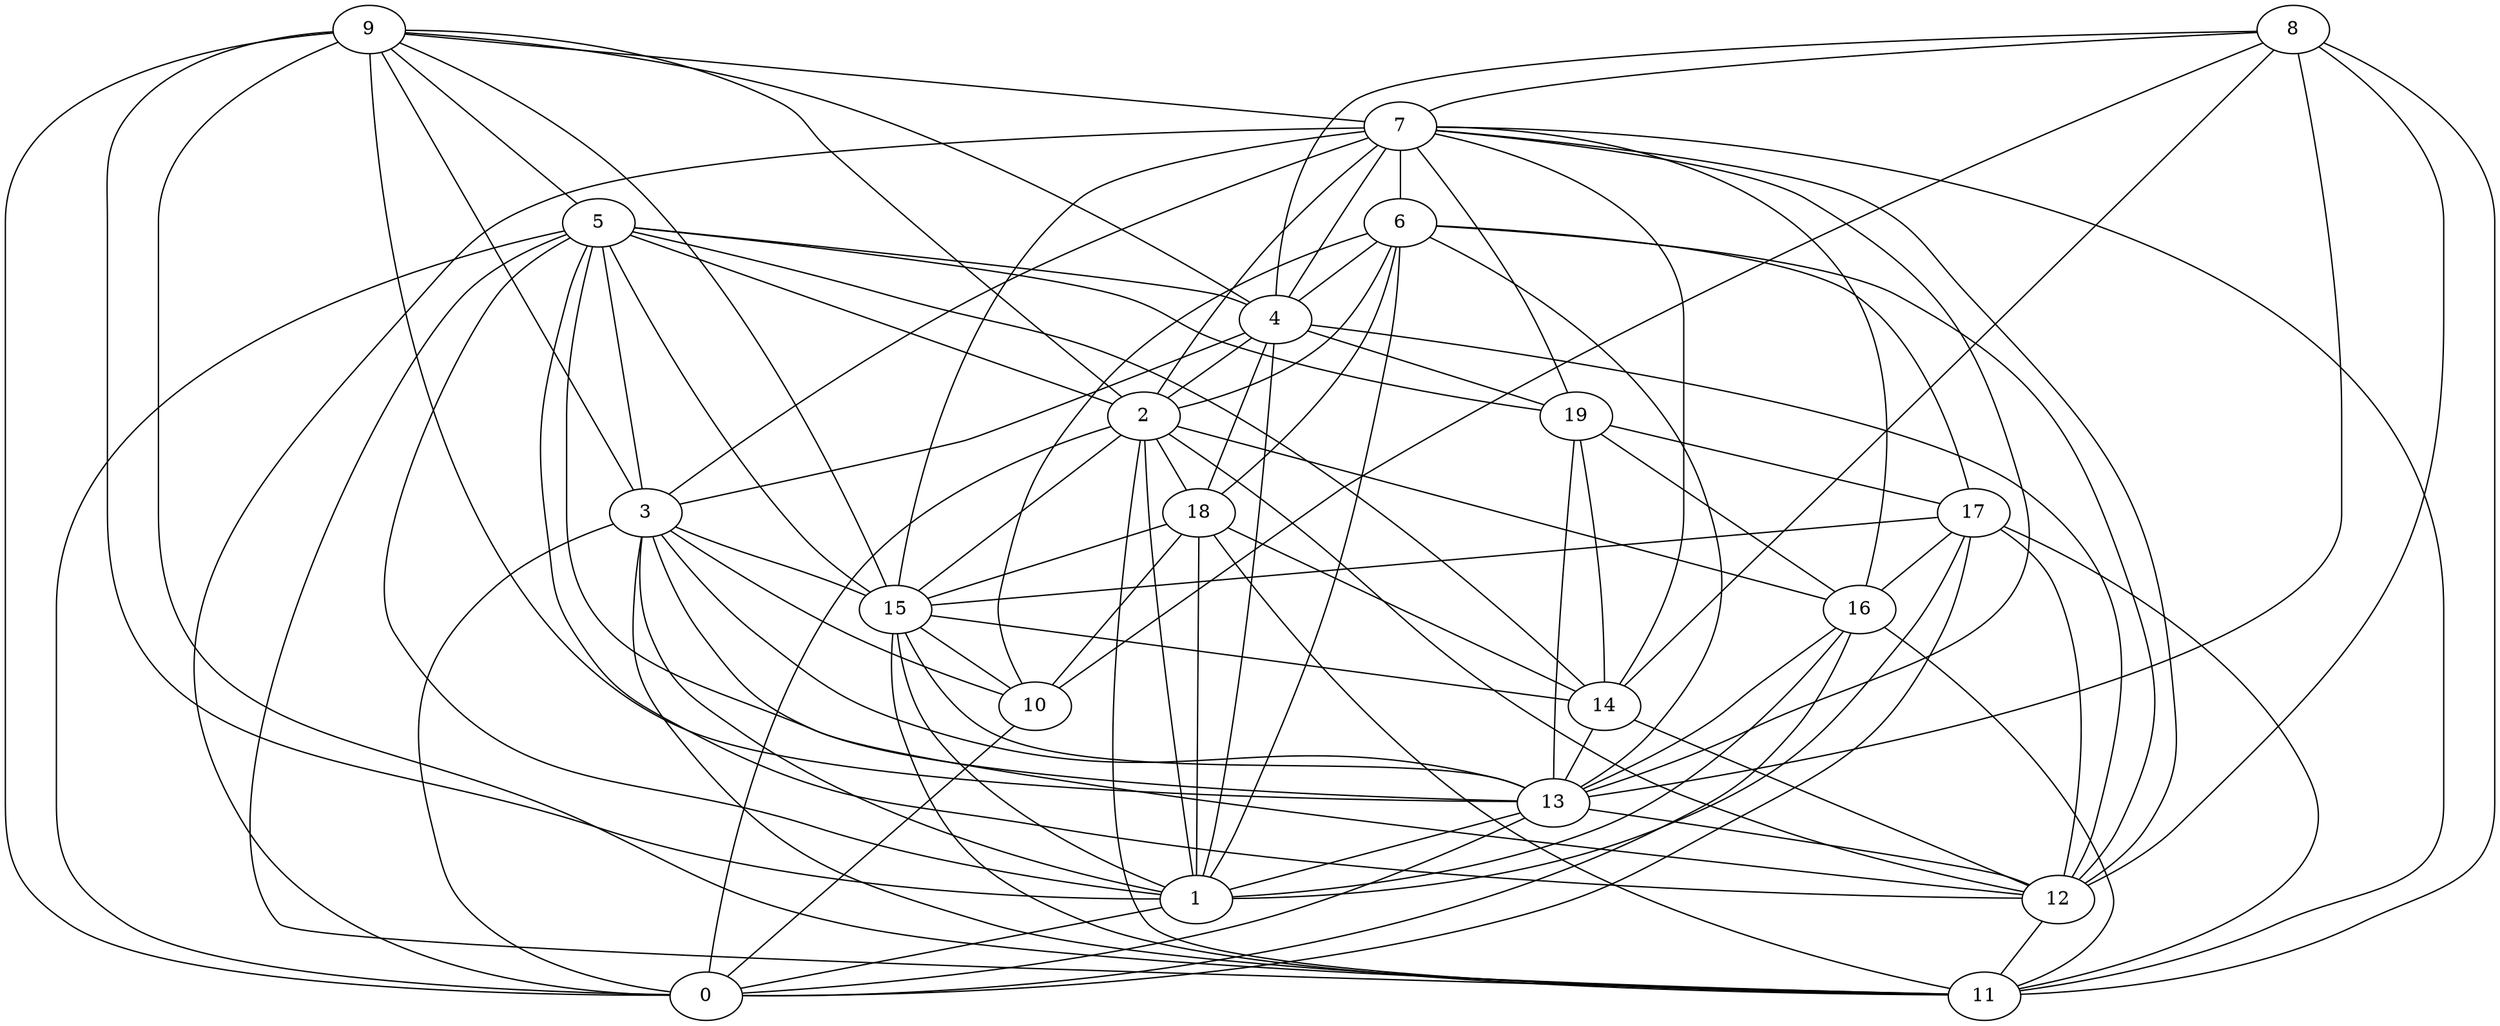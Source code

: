 digraph GG_graph {

subgraph G_graph {
edge [color = black]
"18" -> "10" [dir = none]
"6" -> "18" [dir = none]
"6" -> "1" [dir = none]
"19" -> "14" [dir = none]
"19" -> "17" [dir = none]
"8" -> "12" [dir = none]
"8" -> "7" [dir = none]
"5" -> "13" [dir = none]
"5" -> "11" [dir = none]
"5" -> "15" [dir = none]
"5" -> "0" [dir = none]
"5" -> "1" [dir = none]
"16" -> "1" [dir = none]
"3" -> "12" [dir = none]
"3" -> "1" [dir = none]
"3" -> "10" [dir = none]
"3" -> "15" [dir = none]
"14" -> "12" [dir = none]
"9" -> "15" [dir = none]
"9" -> "7" [dir = none]
"9" -> "13" [dir = none]
"9" -> "1" [dir = none]
"9" -> "5" [dir = none]
"2" -> "15" [dir = none]
"2" -> "18" [dir = none]
"2" -> "1" [dir = none]
"4" -> "2" [dir = none]
"4" -> "1" [dir = none]
"4" -> "18" [dir = none]
"17" -> "16" [dir = none]
"17" -> "15" [dir = none]
"7" -> "2" [dir = none]
"7" -> "19" [dir = none]
"7" -> "16" [dir = none]
"7" -> "11" [dir = none]
"15" -> "14" [dir = none]
"15" -> "10" [dir = none]
"13" -> "0" [dir = none]
"6" -> "4" [dir = none]
"16" -> "0" [dir = none]
"18" -> "14" [dir = none]
"15" -> "1" [dir = none]
"7" -> "0" [dir = none]
"2" -> "16" [dir = none]
"4" -> "12" [dir = none]
"18" -> "15" [dir = none]
"3" -> "0" [dir = none]
"19" -> "16" [dir = none]
"8" -> "4" [dir = none]
"9" -> "4" [dir = none]
"6" -> "10" [dir = none]
"5" -> "12" [dir = none]
"14" -> "13" [dir = none]
"2" -> "12" [dir = none]
"4" -> "3" [dir = none]
"10" -> "0" [dir = none]
"18" -> "1" [dir = none]
"12" -> "11" [dir = none]
"5" -> "14" [dir = none]
"17" -> "1" [dir = none]
"9" -> "3" [dir = none]
"3" -> "11" [dir = none]
"9" -> "0" [dir = none]
"4" -> "19" [dir = none]
"5" -> "4" [dir = none]
"5" -> "19" [dir = none]
"8" -> "11" [dir = none]
"8" -> "10" [dir = none]
"18" -> "11" [dir = none]
"7" -> "3" [dir = none]
"16" -> "13" [dir = none]
"17" -> "11" [dir = none]
"15" -> "11" [dir = none]
"7" -> "14" [dir = none]
"3" -> "13" [dir = none]
"1" -> "0" [dir = none]
"7" -> "13" [dir = none]
"15" -> "13" [dir = none]
"7" -> "12" [dir = none]
"6" -> "17" [dir = none]
"2" -> "11" [dir = none]
"8" -> "13" [dir = none]
"13" -> "1" [dir = none]
"17" -> "0" [dir = none]
"9" -> "11" [dir = none]
"2" -> "0" [dir = none]
"8" -> "14" [dir = none]
"17" -> "12" [dir = none]
"7" -> "6" [dir = none]
"5" -> "2" [dir = none]
"6" -> "12" [dir = none]
"16" -> "11" [dir = none]
"9" -> "2" [dir = none]
"6" -> "13" [dir = none]
"13" -> "12" [dir = none]
"5" -> "3" [dir = none]
"6" -> "2" [dir = none]
"7" -> "15" [dir = none]
"7" -> "4" [dir = none]
"19" -> "13" [dir = none]
}

}

